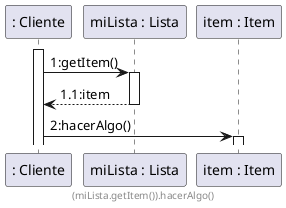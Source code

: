 @startuml sequenceDiagram

participant ": Cliente" as cliente
participant "miLista : Lista" as miLista
participant "item : Item" as Item

activate cliente
cliente -> miLista: 1:getItem()

activate miLista
miLista --> cliente: 1.1:item
deactivate miLista

cliente -> Item: 2:hacerAlgo()

activate Item

footer (miLista.getItem()).hacerAlgo()

@enduml